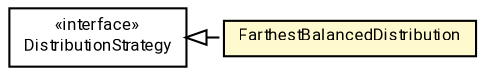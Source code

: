 #!/usr/local/bin/dot
#
# Class diagram 
# Generated by UMLGraph version R5_7_2-60-g0e99a6 (http://www.spinellis.gr/umlgraph/)
#

digraph G {
	graph [fontnames="svg"]
	edge [fontname="Roboto",fontsize=7,labelfontname="Roboto",labelfontsize=7,color="black"];
	node [fontname="Roboto",fontcolor="black",fontsize=8,shape=plaintext,margin=0,width=0,height=0];
	nodesep=0.15;
	ranksep=0.25;
	rankdir=LR;
	// de.lmu.ifi.dbs.elki.index.tree.metrical.mtreevariants.strategies.split.distribution.FarthestBalancedDistribution
	c4238146 [label=<<table title="de.lmu.ifi.dbs.elki.index.tree.metrical.mtreevariants.strategies.split.distribution.FarthestBalancedDistribution" border="0" cellborder="1" cellspacing="0" cellpadding="2" bgcolor="lemonChiffon" href="FarthestBalancedDistribution.html" target="_parent">
		<tr><td><table border="0" cellspacing="0" cellpadding="1">
		<tr><td align="center" balign="center"> <font face="Roboto">FarthestBalancedDistribution</font> </td></tr>
		</table></td></tr>
		</table>>, URL="FarthestBalancedDistribution.html"];
	// de.lmu.ifi.dbs.elki.index.tree.metrical.mtreevariants.strategies.split.distribution.DistributionStrategy
	c4238147 [label=<<table title="de.lmu.ifi.dbs.elki.index.tree.metrical.mtreevariants.strategies.split.distribution.DistributionStrategy" border="0" cellborder="1" cellspacing="0" cellpadding="2" href="DistributionStrategy.html" target="_parent">
		<tr><td><table border="0" cellspacing="0" cellpadding="1">
		<tr><td align="center" balign="center"> &#171;interface&#187; </td></tr>
		<tr><td align="center" balign="center"> <font face="Roboto">DistributionStrategy</font> </td></tr>
		</table></td></tr>
		</table>>, URL="DistributionStrategy.html"];
	// de.lmu.ifi.dbs.elki.index.tree.metrical.mtreevariants.strategies.split.distribution.FarthestBalancedDistribution implements de.lmu.ifi.dbs.elki.index.tree.metrical.mtreevariants.strategies.split.distribution.DistributionStrategy
	c4238147 -> c4238146 [arrowtail=empty,style=dashed,dir=back,weight=9];
}

